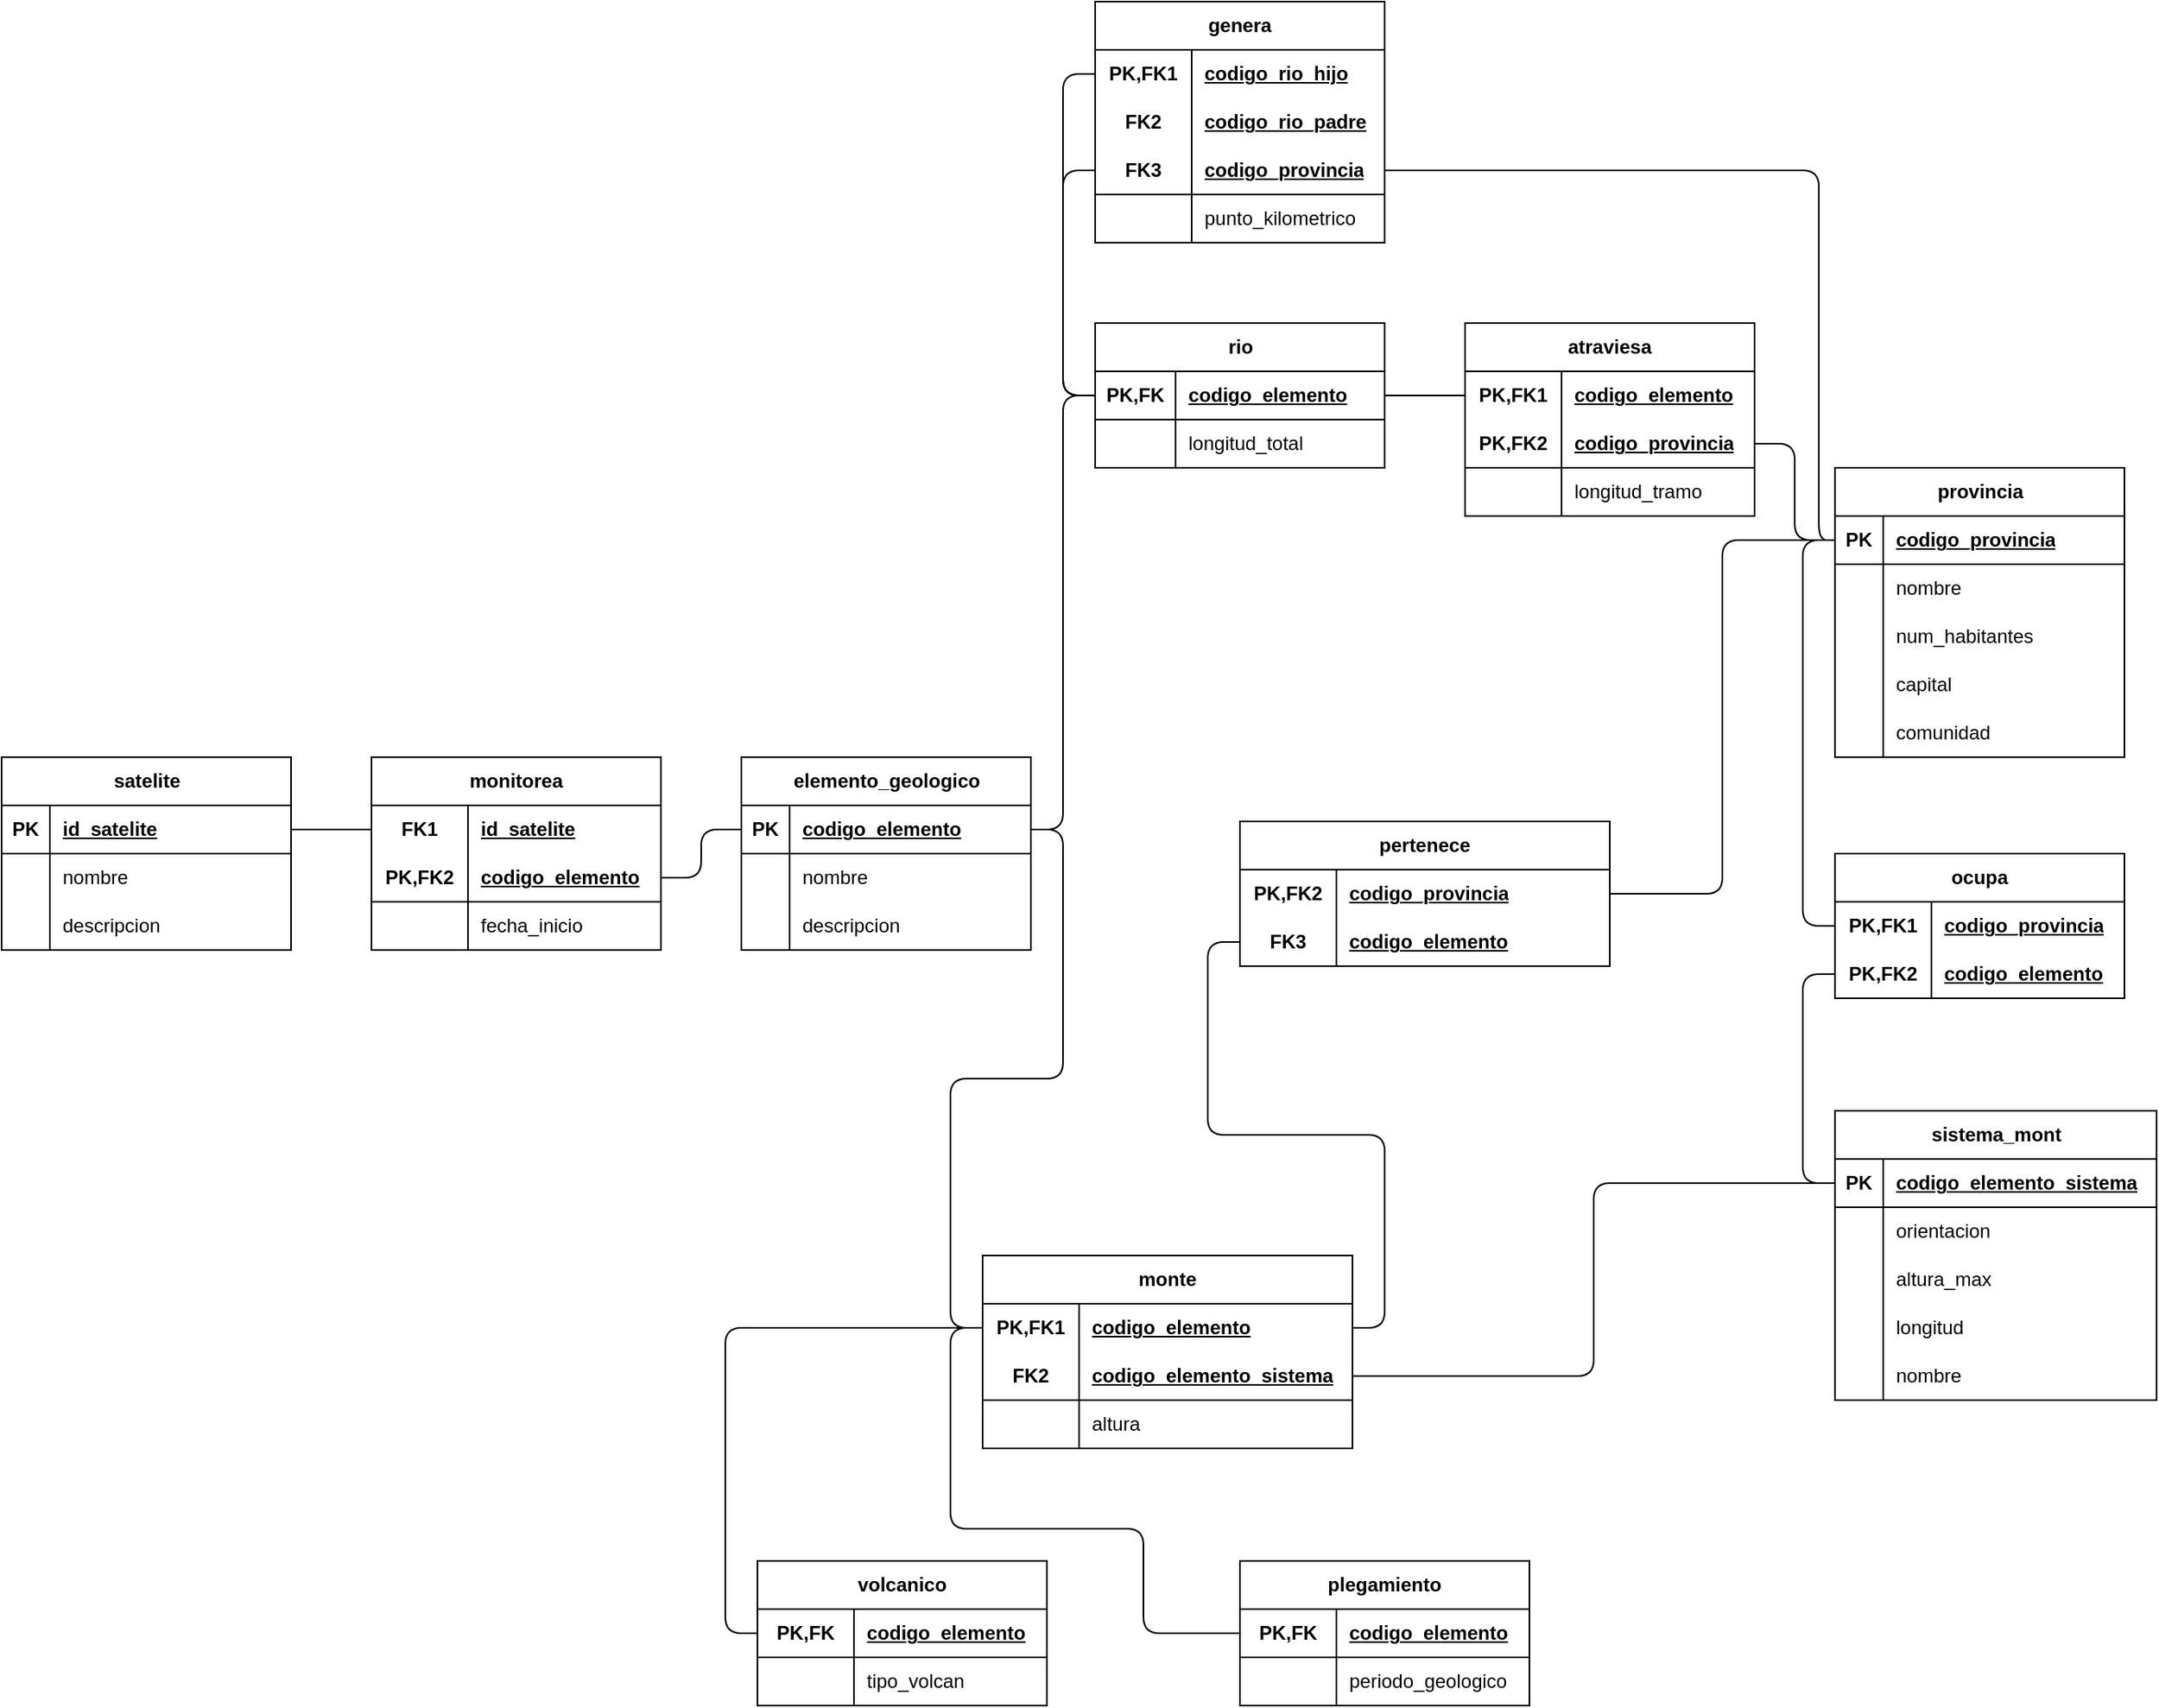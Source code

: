 <mxfile version="24.7.1" type="github">
  <diagram name="Page-1" id="MapgltvoWuLUEXg4laVI">
    <mxGraphModel dx="2899" dy="2227" grid="1" gridSize="10" guides="1" tooltips="1" connect="1" arrows="1" fold="1" page="1" pageScale="1" pageWidth="850" pageHeight="1100" math="0" shadow="0">
      <root>
        <mxCell id="0" />
        <mxCell id="1" parent="0" />
        <mxCell id="Hibqn3s17gIYtpGQtxro-1" value="provincia" style="shape=table;startSize=30;container=1;collapsible=1;childLayout=tableLayout;fixedRows=1;rowLines=0;fontStyle=1;align=center;resizeLast=1;html=1;" parent="1" vertex="1">
          <mxGeometry x="650" y="280" width="180" height="180" as="geometry" />
        </mxCell>
        <mxCell id="Hibqn3s17gIYtpGQtxro-2" value="" style="shape=tableRow;horizontal=0;startSize=0;swimlaneHead=0;swimlaneBody=0;fillColor=none;collapsible=0;dropTarget=0;points=[[0,0.5],[1,0.5]];portConstraint=eastwest;top=0;left=0;right=0;bottom=1;" parent="Hibqn3s17gIYtpGQtxro-1" vertex="1">
          <mxGeometry y="30" width="180" height="30" as="geometry" />
        </mxCell>
        <mxCell id="Hibqn3s17gIYtpGQtxro-3" value="PK" style="shape=partialRectangle;connectable=0;fillColor=none;top=0;left=0;bottom=0;right=0;fontStyle=1;overflow=hidden;whiteSpace=wrap;html=1;" parent="Hibqn3s17gIYtpGQtxro-2" vertex="1">
          <mxGeometry width="30" height="30" as="geometry">
            <mxRectangle width="30" height="30" as="alternateBounds" />
          </mxGeometry>
        </mxCell>
        <mxCell id="Hibqn3s17gIYtpGQtxro-4" value="codigo_provincia" style="shape=partialRectangle;connectable=0;fillColor=none;top=0;left=0;bottom=0;right=0;align=left;spacingLeft=6;fontStyle=5;overflow=hidden;whiteSpace=wrap;html=1;" parent="Hibqn3s17gIYtpGQtxro-2" vertex="1">
          <mxGeometry x="30" width="150" height="30" as="geometry">
            <mxRectangle width="150" height="30" as="alternateBounds" />
          </mxGeometry>
        </mxCell>
        <mxCell id="Hibqn3s17gIYtpGQtxro-5" value="" style="shape=tableRow;horizontal=0;startSize=0;swimlaneHead=0;swimlaneBody=0;fillColor=none;collapsible=0;dropTarget=0;points=[[0,0.5],[1,0.5]];portConstraint=eastwest;top=0;left=0;right=0;bottom=0;" parent="Hibqn3s17gIYtpGQtxro-1" vertex="1">
          <mxGeometry y="60" width="180" height="30" as="geometry" />
        </mxCell>
        <mxCell id="Hibqn3s17gIYtpGQtxro-6" value="" style="shape=partialRectangle;connectable=0;fillColor=none;top=0;left=0;bottom=0;right=0;editable=1;overflow=hidden;whiteSpace=wrap;html=1;" parent="Hibqn3s17gIYtpGQtxro-5" vertex="1">
          <mxGeometry width="30" height="30" as="geometry">
            <mxRectangle width="30" height="30" as="alternateBounds" />
          </mxGeometry>
        </mxCell>
        <mxCell id="Hibqn3s17gIYtpGQtxro-7" value="nombre" style="shape=partialRectangle;connectable=0;fillColor=none;top=0;left=0;bottom=0;right=0;align=left;spacingLeft=6;overflow=hidden;whiteSpace=wrap;html=1;" parent="Hibqn3s17gIYtpGQtxro-5" vertex="1">
          <mxGeometry x="30" width="150" height="30" as="geometry">
            <mxRectangle width="150" height="30" as="alternateBounds" />
          </mxGeometry>
        </mxCell>
        <mxCell id="Hibqn3s17gIYtpGQtxro-8" value="" style="shape=tableRow;horizontal=0;startSize=0;swimlaneHead=0;swimlaneBody=0;fillColor=none;collapsible=0;dropTarget=0;points=[[0,0.5],[1,0.5]];portConstraint=eastwest;top=0;left=0;right=0;bottom=0;" parent="Hibqn3s17gIYtpGQtxro-1" vertex="1">
          <mxGeometry y="90" width="180" height="30" as="geometry" />
        </mxCell>
        <mxCell id="Hibqn3s17gIYtpGQtxro-9" value="" style="shape=partialRectangle;connectable=0;fillColor=none;top=0;left=0;bottom=0;right=0;editable=1;overflow=hidden;whiteSpace=wrap;html=1;" parent="Hibqn3s17gIYtpGQtxro-8" vertex="1">
          <mxGeometry width="30" height="30" as="geometry">
            <mxRectangle width="30" height="30" as="alternateBounds" />
          </mxGeometry>
        </mxCell>
        <mxCell id="Hibqn3s17gIYtpGQtxro-10" value="num_habitantes" style="shape=partialRectangle;connectable=0;fillColor=none;top=0;left=0;bottom=0;right=0;align=left;spacingLeft=6;overflow=hidden;whiteSpace=wrap;html=1;" parent="Hibqn3s17gIYtpGQtxro-8" vertex="1">
          <mxGeometry x="30" width="150" height="30" as="geometry">
            <mxRectangle width="150" height="30" as="alternateBounds" />
          </mxGeometry>
        </mxCell>
        <mxCell id="Hibqn3s17gIYtpGQtxro-11" value="" style="shape=tableRow;horizontal=0;startSize=0;swimlaneHead=0;swimlaneBody=0;fillColor=none;collapsible=0;dropTarget=0;points=[[0,0.5],[1,0.5]];portConstraint=eastwest;top=0;left=0;right=0;bottom=0;" parent="Hibqn3s17gIYtpGQtxro-1" vertex="1">
          <mxGeometry y="120" width="180" height="30" as="geometry" />
        </mxCell>
        <mxCell id="Hibqn3s17gIYtpGQtxro-12" value="" style="shape=partialRectangle;connectable=0;fillColor=none;top=0;left=0;bottom=0;right=0;editable=1;overflow=hidden;whiteSpace=wrap;html=1;" parent="Hibqn3s17gIYtpGQtxro-11" vertex="1">
          <mxGeometry width="30" height="30" as="geometry">
            <mxRectangle width="30" height="30" as="alternateBounds" />
          </mxGeometry>
        </mxCell>
        <mxCell id="Hibqn3s17gIYtpGQtxro-13" value="capital" style="shape=partialRectangle;connectable=0;fillColor=none;top=0;left=0;bottom=0;right=0;align=left;spacingLeft=6;overflow=hidden;whiteSpace=wrap;html=1;" parent="Hibqn3s17gIYtpGQtxro-11" vertex="1">
          <mxGeometry x="30" width="150" height="30" as="geometry">
            <mxRectangle width="150" height="30" as="alternateBounds" />
          </mxGeometry>
        </mxCell>
        <mxCell id="Hibqn3s17gIYtpGQtxro-118" value="" style="shape=tableRow;horizontal=0;startSize=0;swimlaneHead=0;swimlaneBody=0;fillColor=none;collapsible=0;dropTarget=0;points=[[0,0.5],[1,0.5]];portConstraint=eastwest;top=0;left=0;right=0;bottom=0;" parent="Hibqn3s17gIYtpGQtxro-1" vertex="1">
          <mxGeometry y="150" width="180" height="30" as="geometry" />
        </mxCell>
        <mxCell id="Hibqn3s17gIYtpGQtxro-119" value="" style="shape=partialRectangle;connectable=0;fillColor=none;top=0;left=0;bottom=0;right=0;editable=1;overflow=hidden;whiteSpace=wrap;html=1;" parent="Hibqn3s17gIYtpGQtxro-118" vertex="1">
          <mxGeometry width="30" height="30" as="geometry">
            <mxRectangle width="30" height="30" as="alternateBounds" />
          </mxGeometry>
        </mxCell>
        <mxCell id="Hibqn3s17gIYtpGQtxro-120" value="comunidad" style="shape=partialRectangle;connectable=0;fillColor=none;top=0;left=0;bottom=0;right=0;align=left;spacingLeft=6;overflow=hidden;whiteSpace=wrap;html=1;" parent="Hibqn3s17gIYtpGQtxro-118" vertex="1">
          <mxGeometry x="30" width="150" height="30" as="geometry">
            <mxRectangle width="150" height="30" as="alternateBounds" />
          </mxGeometry>
        </mxCell>
        <mxCell id="Hibqn3s17gIYtpGQtxro-27" value="sistema_mont" style="shape=table;startSize=30;container=1;collapsible=1;childLayout=tableLayout;fixedRows=1;rowLines=0;fontStyle=1;align=center;resizeLast=1;html=1;" parent="1" vertex="1">
          <mxGeometry x="650" y="680" width="200" height="180" as="geometry" />
        </mxCell>
        <mxCell id="Hibqn3s17gIYtpGQtxro-28" value="" style="shape=tableRow;horizontal=0;startSize=0;swimlaneHead=0;swimlaneBody=0;fillColor=none;collapsible=0;dropTarget=0;points=[[0,0.5],[1,0.5]];portConstraint=eastwest;top=0;left=0;right=0;bottom=1;" parent="Hibqn3s17gIYtpGQtxro-27" vertex="1">
          <mxGeometry y="30" width="200" height="30" as="geometry" />
        </mxCell>
        <mxCell id="Hibqn3s17gIYtpGQtxro-29" value="PK" style="shape=partialRectangle;connectable=0;fillColor=none;top=0;left=0;bottom=0;right=0;fontStyle=1;overflow=hidden;whiteSpace=wrap;html=1;" parent="Hibqn3s17gIYtpGQtxro-28" vertex="1">
          <mxGeometry width="30" height="30" as="geometry">
            <mxRectangle width="30" height="30" as="alternateBounds" />
          </mxGeometry>
        </mxCell>
        <mxCell id="Hibqn3s17gIYtpGQtxro-30" value="codigo_elemento_sistema" style="shape=partialRectangle;connectable=0;fillColor=none;top=0;left=0;bottom=0;right=0;align=left;spacingLeft=6;fontStyle=5;overflow=hidden;whiteSpace=wrap;html=1;" parent="Hibqn3s17gIYtpGQtxro-28" vertex="1">
          <mxGeometry x="30" width="170" height="30" as="geometry">
            <mxRectangle width="170" height="30" as="alternateBounds" />
          </mxGeometry>
        </mxCell>
        <mxCell id="Hibqn3s17gIYtpGQtxro-31" value="" style="shape=tableRow;horizontal=0;startSize=0;swimlaneHead=0;swimlaneBody=0;fillColor=none;collapsible=0;dropTarget=0;points=[[0,0.5],[1,0.5]];portConstraint=eastwest;top=0;left=0;right=0;bottom=0;" parent="Hibqn3s17gIYtpGQtxro-27" vertex="1">
          <mxGeometry y="60" width="200" height="30" as="geometry" />
        </mxCell>
        <mxCell id="Hibqn3s17gIYtpGQtxro-32" value="" style="shape=partialRectangle;connectable=0;fillColor=none;top=0;left=0;bottom=0;right=0;editable=1;overflow=hidden;whiteSpace=wrap;html=1;" parent="Hibqn3s17gIYtpGQtxro-31" vertex="1">
          <mxGeometry width="30" height="30" as="geometry">
            <mxRectangle width="30" height="30" as="alternateBounds" />
          </mxGeometry>
        </mxCell>
        <mxCell id="Hibqn3s17gIYtpGQtxro-33" value="orientacion" style="shape=partialRectangle;connectable=0;fillColor=none;top=0;left=0;bottom=0;right=0;align=left;spacingLeft=6;overflow=hidden;whiteSpace=wrap;html=1;" parent="Hibqn3s17gIYtpGQtxro-31" vertex="1">
          <mxGeometry x="30" width="170" height="30" as="geometry">
            <mxRectangle width="170" height="30" as="alternateBounds" />
          </mxGeometry>
        </mxCell>
        <mxCell id="Hibqn3s17gIYtpGQtxro-34" value="" style="shape=tableRow;horizontal=0;startSize=0;swimlaneHead=0;swimlaneBody=0;fillColor=none;collapsible=0;dropTarget=0;points=[[0,0.5],[1,0.5]];portConstraint=eastwest;top=0;left=0;right=0;bottom=0;" parent="Hibqn3s17gIYtpGQtxro-27" vertex="1">
          <mxGeometry y="90" width="200" height="30" as="geometry" />
        </mxCell>
        <mxCell id="Hibqn3s17gIYtpGQtxro-35" value="" style="shape=partialRectangle;connectable=0;fillColor=none;top=0;left=0;bottom=0;right=0;editable=1;overflow=hidden;whiteSpace=wrap;html=1;" parent="Hibqn3s17gIYtpGQtxro-34" vertex="1">
          <mxGeometry width="30" height="30" as="geometry">
            <mxRectangle width="30" height="30" as="alternateBounds" />
          </mxGeometry>
        </mxCell>
        <mxCell id="Hibqn3s17gIYtpGQtxro-36" value="altura_max" style="shape=partialRectangle;connectable=0;fillColor=none;top=0;left=0;bottom=0;right=0;align=left;spacingLeft=6;overflow=hidden;whiteSpace=wrap;html=1;" parent="Hibqn3s17gIYtpGQtxro-34" vertex="1">
          <mxGeometry x="30" width="170" height="30" as="geometry">
            <mxRectangle width="170" height="30" as="alternateBounds" />
          </mxGeometry>
        </mxCell>
        <mxCell id="Hibqn3s17gIYtpGQtxro-37" value="" style="shape=tableRow;horizontal=0;startSize=0;swimlaneHead=0;swimlaneBody=0;fillColor=none;collapsible=0;dropTarget=0;points=[[0,0.5],[1,0.5]];portConstraint=eastwest;top=0;left=0;right=0;bottom=0;" parent="Hibqn3s17gIYtpGQtxro-27" vertex="1">
          <mxGeometry y="120" width="200" height="30" as="geometry" />
        </mxCell>
        <mxCell id="Hibqn3s17gIYtpGQtxro-38" value="" style="shape=partialRectangle;connectable=0;fillColor=none;top=0;left=0;bottom=0;right=0;editable=1;overflow=hidden;whiteSpace=wrap;html=1;" parent="Hibqn3s17gIYtpGQtxro-37" vertex="1">
          <mxGeometry width="30" height="30" as="geometry">
            <mxRectangle width="30" height="30" as="alternateBounds" />
          </mxGeometry>
        </mxCell>
        <mxCell id="Hibqn3s17gIYtpGQtxro-39" value="longitud" style="shape=partialRectangle;connectable=0;fillColor=none;top=0;left=0;bottom=0;right=0;align=left;spacingLeft=6;overflow=hidden;whiteSpace=wrap;html=1;" parent="Hibqn3s17gIYtpGQtxro-37" vertex="1">
          <mxGeometry x="30" width="170" height="30" as="geometry">
            <mxRectangle width="170" height="30" as="alternateBounds" />
          </mxGeometry>
        </mxCell>
        <mxCell id="s-evXxBmgPYoAFJoJlHw-159" value="" style="shape=tableRow;horizontal=0;startSize=0;swimlaneHead=0;swimlaneBody=0;fillColor=none;collapsible=0;dropTarget=0;points=[[0,0.5],[1,0.5]];portConstraint=eastwest;top=0;left=0;right=0;bottom=0;" vertex="1" parent="Hibqn3s17gIYtpGQtxro-27">
          <mxGeometry y="150" width="200" height="30" as="geometry" />
        </mxCell>
        <mxCell id="s-evXxBmgPYoAFJoJlHw-160" value="" style="shape=partialRectangle;connectable=0;fillColor=none;top=0;left=0;bottom=0;right=0;editable=1;overflow=hidden;whiteSpace=wrap;html=1;" vertex="1" parent="s-evXxBmgPYoAFJoJlHw-159">
          <mxGeometry width="30" height="30" as="geometry">
            <mxRectangle width="30" height="30" as="alternateBounds" />
          </mxGeometry>
        </mxCell>
        <mxCell id="s-evXxBmgPYoAFJoJlHw-161" value="nombre" style="shape=partialRectangle;connectable=0;fillColor=none;top=0;left=0;bottom=0;right=0;align=left;spacingLeft=6;overflow=hidden;whiteSpace=wrap;html=1;" vertex="1" parent="s-evXxBmgPYoAFJoJlHw-159">
          <mxGeometry x="30" width="170" height="30" as="geometry">
            <mxRectangle width="170" height="30" as="alternateBounds" />
          </mxGeometry>
        </mxCell>
        <mxCell id="Hibqn3s17gIYtpGQtxro-40" value="ocupa" style="shape=table;startSize=30;container=1;collapsible=1;childLayout=tableLayout;fixedRows=1;rowLines=0;fontStyle=1;align=center;resizeLast=1;html=1;whiteSpace=wrap;" parent="1" vertex="1">
          <mxGeometry x="650" y="520" width="180" height="90" as="geometry" />
        </mxCell>
        <mxCell id="Hibqn3s17gIYtpGQtxro-41" value="" style="shape=tableRow;horizontal=0;startSize=0;swimlaneHead=0;swimlaneBody=0;fillColor=none;collapsible=0;dropTarget=0;points=[[0,0.5],[1,0.5]];portConstraint=eastwest;top=0;left=0;right=0;bottom=0;html=1;" parent="Hibqn3s17gIYtpGQtxro-40" vertex="1">
          <mxGeometry y="30" width="180" height="30" as="geometry" />
        </mxCell>
        <mxCell id="Hibqn3s17gIYtpGQtxro-42" value="PK,FK1" style="shape=partialRectangle;connectable=0;fillColor=none;top=0;left=0;bottom=0;right=0;fontStyle=1;overflow=hidden;html=1;whiteSpace=wrap;" parent="Hibqn3s17gIYtpGQtxro-41" vertex="1">
          <mxGeometry width="60" height="30" as="geometry">
            <mxRectangle width="60" height="30" as="alternateBounds" />
          </mxGeometry>
        </mxCell>
        <mxCell id="Hibqn3s17gIYtpGQtxro-43" value="codigo_provincia" style="shape=partialRectangle;connectable=0;fillColor=none;top=0;left=0;bottom=0;right=0;align=left;spacingLeft=6;fontStyle=5;overflow=hidden;html=1;whiteSpace=wrap;" parent="Hibqn3s17gIYtpGQtxro-41" vertex="1">
          <mxGeometry x="60" width="120" height="30" as="geometry">
            <mxRectangle width="120" height="30" as="alternateBounds" />
          </mxGeometry>
        </mxCell>
        <mxCell id="Hibqn3s17gIYtpGQtxro-44" value="" style="shape=tableRow;horizontal=0;startSize=0;swimlaneHead=0;swimlaneBody=0;fillColor=none;collapsible=0;dropTarget=0;points=[[0,0.5],[1,0.5]];portConstraint=eastwest;top=0;left=0;right=0;bottom=1;html=1;" parent="Hibqn3s17gIYtpGQtxro-40" vertex="1">
          <mxGeometry y="60" width="180" height="30" as="geometry" />
        </mxCell>
        <mxCell id="Hibqn3s17gIYtpGQtxro-45" value="PK,FK2" style="shape=partialRectangle;connectable=0;fillColor=none;top=0;left=0;bottom=0;right=0;fontStyle=1;overflow=hidden;html=1;whiteSpace=wrap;" parent="Hibqn3s17gIYtpGQtxro-44" vertex="1">
          <mxGeometry width="60" height="30" as="geometry">
            <mxRectangle width="60" height="30" as="alternateBounds" />
          </mxGeometry>
        </mxCell>
        <mxCell id="Hibqn3s17gIYtpGQtxro-46" value="codigo_elemento" style="shape=partialRectangle;connectable=0;fillColor=none;top=0;left=0;bottom=0;right=0;align=left;spacingLeft=6;fontStyle=5;overflow=hidden;html=1;whiteSpace=wrap;" parent="Hibqn3s17gIYtpGQtxro-44" vertex="1">
          <mxGeometry x="60" width="120" height="30" as="geometry">
            <mxRectangle width="120" height="30" as="alternateBounds" />
          </mxGeometry>
        </mxCell>
        <mxCell id="Hibqn3s17gIYtpGQtxro-53" value="pertenece" style="shape=table;startSize=30;container=1;collapsible=1;childLayout=tableLayout;fixedRows=1;rowLines=0;fontStyle=1;align=center;resizeLast=1;html=1;whiteSpace=wrap;" parent="1" vertex="1">
          <mxGeometry x="280" y="500" width="230" height="90" as="geometry" />
        </mxCell>
        <mxCell id="s-evXxBmgPYoAFJoJlHw-67" value="" style="shape=tableRow;horizontal=0;startSize=0;swimlaneHead=0;swimlaneBody=0;fillColor=none;collapsible=0;dropTarget=0;points=[[0,0.5],[1,0.5]];portConstraint=eastwest;top=0;left=0;right=0;bottom=0;html=1;" vertex="1" parent="Hibqn3s17gIYtpGQtxro-53">
          <mxGeometry y="30" width="230" height="30" as="geometry" />
        </mxCell>
        <mxCell id="s-evXxBmgPYoAFJoJlHw-68" value="PK,FK2" style="shape=partialRectangle;connectable=0;fillColor=none;top=0;left=0;bottom=0;right=0;fontStyle=1;overflow=hidden;html=1;whiteSpace=wrap;" vertex="1" parent="s-evXxBmgPYoAFJoJlHw-67">
          <mxGeometry width="60" height="30" as="geometry">
            <mxRectangle width="60" height="30" as="alternateBounds" />
          </mxGeometry>
        </mxCell>
        <mxCell id="s-evXxBmgPYoAFJoJlHw-69" value="codigo_provincia" style="shape=partialRectangle;connectable=0;fillColor=none;top=0;left=0;bottom=0;right=0;align=left;spacingLeft=6;fontStyle=5;overflow=hidden;html=1;whiteSpace=wrap;" vertex="1" parent="s-evXxBmgPYoAFJoJlHw-67">
          <mxGeometry x="60" width="170" height="30" as="geometry">
            <mxRectangle width="170" height="30" as="alternateBounds" />
          </mxGeometry>
        </mxCell>
        <mxCell id="s-evXxBmgPYoAFJoJlHw-70" value="" style="shape=tableRow;horizontal=0;startSize=0;swimlaneHead=0;swimlaneBody=0;fillColor=none;collapsible=0;dropTarget=0;points=[[0,0.5],[1,0.5]];portConstraint=eastwest;top=0;left=0;right=0;bottom=0;html=1;" vertex="1" parent="Hibqn3s17gIYtpGQtxro-53">
          <mxGeometry y="60" width="230" height="30" as="geometry" />
        </mxCell>
        <mxCell id="s-evXxBmgPYoAFJoJlHw-71" value="FK3" style="shape=partialRectangle;connectable=0;fillColor=none;top=0;left=0;bottom=0;right=0;fontStyle=1;overflow=hidden;html=1;whiteSpace=wrap;" vertex="1" parent="s-evXxBmgPYoAFJoJlHw-70">
          <mxGeometry width="60" height="30" as="geometry">
            <mxRectangle width="60" height="30" as="alternateBounds" />
          </mxGeometry>
        </mxCell>
        <mxCell id="s-evXxBmgPYoAFJoJlHw-72" value="codigo_elemento" style="shape=partialRectangle;connectable=0;fillColor=none;top=0;left=0;bottom=0;right=0;align=left;spacingLeft=6;fontStyle=5;overflow=hidden;html=1;whiteSpace=wrap;" vertex="1" parent="s-evXxBmgPYoAFJoJlHw-70">
          <mxGeometry x="60" width="170" height="30" as="geometry">
            <mxRectangle width="170" height="30" as="alternateBounds" />
          </mxGeometry>
        </mxCell>
        <mxCell id="Hibqn3s17gIYtpGQtxro-66" value="atraviesa" style="shape=table;startSize=30;container=1;collapsible=1;childLayout=tableLayout;fixedRows=1;rowLines=0;fontStyle=1;align=center;resizeLast=1;html=1;whiteSpace=wrap;" parent="1" vertex="1">
          <mxGeometry x="420" y="190" width="180" height="120" as="geometry" />
        </mxCell>
        <mxCell id="Hibqn3s17gIYtpGQtxro-67" value="" style="shape=tableRow;horizontal=0;startSize=0;swimlaneHead=0;swimlaneBody=0;fillColor=none;collapsible=0;dropTarget=0;points=[[0,0.5],[1,0.5]];portConstraint=eastwest;top=0;left=0;right=0;bottom=0;html=1;" parent="Hibqn3s17gIYtpGQtxro-66" vertex="1">
          <mxGeometry y="30" width="180" height="30" as="geometry" />
        </mxCell>
        <mxCell id="Hibqn3s17gIYtpGQtxro-68" value="PK,FK1" style="shape=partialRectangle;connectable=0;fillColor=none;top=0;left=0;bottom=0;right=0;fontStyle=1;overflow=hidden;html=1;whiteSpace=wrap;" parent="Hibqn3s17gIYtpGQtxro-67" vertex="1">
          <mxGeometry width="60" height="30" as="geometry">
            <mxRectangle width="60" height="30" as="alternateBounds" />
          </mxGeometry>
        </mxCell>
        <mxCell id="Hibqn3s17gIYtpGQtxro-69" value="codigo_elemento" style="shape=partialRectangle;connectable=0;fillColor=none;top=0;left=0;bottom=0;right=0;align=left;spacingLeft=6;fontStyle=5;overflow=hidden;html=1;whiteSpace=wrap;" parent="Hibqn3s17gIYtpGQtxro-67" vertex="1">
          <mxGeometry x="60" width="120" height="30" as="geometry">
            <mxRectangle width="120" height="30" as="alternateBounds" />
          </mxGeometry>
        </mxCell>
        <mxCell id="Hibqn3s17gIYtpGQtxro-70" value="" style="shape=tableRow;horizontal=0;startSize=0;swimlaneHead=0;swimlaneBody=0;fillColor=none;collapsible=0;dropTarget=0;points=[[0,0.5],[1,0.5]];portConstraint=eastwest;top=0;left=0;right=0;bottom=1;html=1;" parent="Hibqn3s17gIYtpGQtxro-66" vertex="1">
          <mxGeometry y="60" width="180" height="30" as="geometry" />
        </mxCell>
        <mxCell id="Hibqn3s17gIYtpGQtxro-71" value="PK,FK2" style="shape=partialRectangle;connectable=0;fillColor=none;top=0;left=0;bottom=0;right=0;fontStyle=1;overflow=hidden;html=1;whiteSpace=wrap;" parent="Hibqn3s17gIYtpGQtxro-70" vertex="1">
          <mxGeometry width="60" height="30" as="geometry">
            <mxRectangle width="60" height="30" as="alternateBounds" />
          </mxGeometry>
        </mxCell>
        <mxCell id="Hibqn3s17gIYtpGQtxro-72" value="codigo_provincia" style="shape=partialRectangle;connectable=0;fillColor=none;top=0;left=0;bottom=0;right=0;align=left;spacingLeft=6;fontStyle=5;overflow=hidden;html=1;whiteSpace=wrap;" parent="Hibqn3s17gIYtpGQtxro-70" vertex="1">
          <mxGeometry x="60" width="120" height="30" as="geometry">
            <mxRectangle width="120" height="30" as="alternateBounds" />
          </mxGeometry>
        </mxCell>
        <mxCell id="Hibqn3s17gIYtpGQtxro-73" value="" style="shape=tableRow;horizontal=0;startSize=0;swimlaneHead=0;swimlaneBody=0;fillColor=none;collapsible=0;dropTarget=0;points=[[0,0.5],[1,0.5]];portConstraint=eastwest;top=0;left=0;right=0;bottom=0;html=1;" parent="Hibqn3s17gIYtpGQtxro-66" vertex="1">
          <mxGeometry y="90" width="180" height="30" as="geometry" />
        </mxCell>
        <mxCell id="Hibqn3s17gIYtpGQtxro-74" value="" style="shape=partialRectangle;connectable=0;fillColor=none;top=0;left=0;bottom=0;right=0;editable=1;overflow=hidden;html=1;whiteSpace=wrap;" parent="Hibqn3s17gIYtpGQtxro-73" vertex="1">
          <mxGeometry width="60" height="30" as="geometry">
            <mxRectangle width="60" height="30" as="alternateBounds" />
          </mxGeometry>
        </mxCell>
        <mxCell id="Hibqn3s17gIYtpGQtxro-75" value="longitud_tramo" style="shape=partialRectangle;connectable=0;fillColor=none;top=0;left=0;bottom=0;right=0;align=left;spacingLeft=6;overflow=hidden;html=1;whiteSpace=wrap;" parent="Hibqn3s17gIYtpGQtxro-73" vertex="1">
          <mxGeometry x="60" width="120" height="30" as="geometry">
            <mxRectangle width="120" height="30" as="alternateBounds" />
          </mxGeometry>
        </mxCell>
        <mxCell id="Hibqn3s17gIYtpGQtxro-79" value="rio" style="shape=table;startSize=30;container=1;collapsible=1;childLayout=tableLayout;fixedRows=1;rowLines=0;fontStyle=1;align=center;resizeLast=1;html=1;" parent="1" vertex="1">
          <mxGeometry x="190" y="190" width="180" height="90" as="geometry" />
        </mxCell>
        <mxCell id="Hibqn3s17gIYtpGQtxro-80" value="" style="shape=tableRow;horizontal=0;startSize=0;swimlaneHead=0;swimlaneBody=0;fillColor=none;collapsible=0;dropTarget=0;points=[[0,0.5],[1,0.5]];portConstraint=eastwest;top=0;left=0;right=0;bottom=1;" parent="Hibqn3s17gIYtpGQtxro-79" vertex="1">
          <mxGeometry y="30" width="180" height="30" as="geometry" />
        </mxCell>
        <mxCell id="Hibqn3s17gIYtpGQtxro-81" value="PK,FK" style="shape=partialRectangle;connectable=0;fillColor=none;top=0;left=0;bottom=0;right=0;fontStyle=1;overflow=hidden;whiteSpace=wrap;html=1;" parent="Hibqn3s17gIYtpGQtxro-80" vertex="1">
          <mxGeometry width="50" height="30" as="geometry">
            <mxRectangle width="50" height="30" as="alternateBounds" />
          </mxGeometry>
        </mxCell>
        <mxCell id="Hibqn3s17gIYtpGQtxro-82" value="codigo_elemento" style="shape=partialRectangle;connectable=0;fillColor=none;top=0;left=0;bottom=0;right=0;align=left;spacingLeft=6;fontStyle=5;overflow=hidden;whiteSpace=wrap;html=1;" parent="Hibqn3s17gIYtpGQtxro-80" vertex="1">
          <mxGeometry x="50" width="130" height="30" as="geometry">
            <mxRectangle width="130" height="30" as="alternateBounds" />
          </mxGeometry>
        </mxCell>
        <mxCell id="Hibqn3s17gIYtpGQtxro-83" value="" style="shape=tableRow;horizontal=0;startSize=0;swimlaneHead=0;swimlaneBody=0;fillColor=none;collapsible=0;dropTarget=0;points=[[0,0.5],[1,0.5]];portConstraint=eastwest;top=0;left=0;right=0;bottom=0;" parent="Hibqn3s17gIYtpGQtxro-79" vertex="1">
          <mxGeometry y="60" width="180" height="30" as="geometry" />
        </mxCell>
        <mxCell id="Hibqn3s17gIYtpGQtxro-84" value="" style="shape=partialRectangle;connectable=0;fillColor=none;top=0;left=0;bottom=0;right=0;editable=1;overflow=hidden;whiteSpace=wrap;html=1;" parent="Hibqn3s17gIYtpGQtxro-83" vertex="1">
          <mxGeometry width="50" height="30" as="geometry">
            <mxRectangle width="50" height="30" as="alternateBounds" />
          </mxGeometry>
        </mxCell>
        <mxCell id="Hibqn3s17gIYtpGQtxro-85" value="longitud_total" style="shape=partialRectangle;connectable=0;fillColor=none;top=0;left=0;bottom=0;right=0;align=left;spacingLeft=6;overflow=hidden;whiteSpace=wrap;html=1;" parent="Hibqn3s17gIYtpGQtxro-83" vertex="1">
          <mxGeometry x="50" width="130" height="30" as="geometry">
            <mxRectangle width="130" height="30" as="alternateBounds" />
          </mxGeometry>
        </mxCell>
        <mxCell id="Hibqn3s17gIYtpGQtxro-105" value="genera" style="shape=table;startSize=30;container=1;collapsible=1;childLayout=tableLayout;fixedRows=1;rowLines=0;fontStyle=1;align=center;resizeLast=1;html=1;whiteSpace=wrap;" parent="1" vertex="1">
          <mxGeometry x="190" y="-10" width="180" height="150" as="geometry" />
        </mxCell>
        <mxCell id="Hibqn3s17gIYtpGQtxro-106" value="" style="shape=tableRow;horizontal=0;startSize=0;swimlaneHead=0;swimlaneBody=0;fillColor=none;collapsible=0;dropTarget=0;points=[[0,0.5],[1,0.5]];portConstraint=eastwest;top=0;left=0;right=0;bottom=0;html=1;" parent="Hibqn3s17gIYtpGQtxro-105" vertex="1">
          <mxGeometry y="30" width="180" height="30" as="geometry" />
        </mxCell>
        <mxCell id="Hibqn3s17gIYtpGQtxro-107" value="PK,FK1" style="shape=partialRectangle;connectable=0;fillColor=none;top=0;left=0;bottom=0;right=0;fontStyle=1;overflow=hidden;html=1;whiteSpace=wrap;" parent="Hibqn3s17gIYtpGQtxro-106" vertex="1">
          <mxGeometry width="60" height="30" as="geometry">
            <mxRectangle width="60" height="30" as="alternateBounds" />
          </mxGeometry>
        </mxCell>
        <mxCell id="Hibqn3s17gIYtpGQtxro-108" value="codigo_rio_hijo" style="shape=partialRectangle;connectable=0;fillColor=none;top=0;left=0;bottom=0;right=0;align=left;spacingLeft=6;fontStyle=5;overflow=hidden;html=1;whiteSpace=wrap;" parent="Hibqn3s17gIYtpGQtxro-106" vertex="1">
          <mxGeometry x="60" width="120" height="30" as="geometry">
            <mxRectangle width="120" height="30" as="alternateBounds" />
          </mxGeometry>
        </mxCell>
        <mxCell id="s-evXxBmgPYoAFJoJlHw-140" value="" style="shape=tableRow;horizontal=0;startSize=0;swimlaneHead=0;swimlaneBody=0;fillColor=none;collapsible=0;dropTarget=0;points=[[0,0.5],[1,0.5]];portConstraint=eastwest;top=0;left=0;right=0;bottom=0;html=1;" vertex="1" parent="Hibqn3s17gIYtpGQtxro-105">
          <mxGeometry y="60" width="180" height="30" as="geometry" />
        </mxCell>
        <mxCell id="s-evXxBmgPYoAFJoJlHw-141" value="FK2" style="shape=partialRectangle;connectable=0;fillColor=none;top=0;left=0;bottom=0;right=0;fontStyle=1;overflow=hidden;html=1;whiteSpace=wrap;" vertex="1" parent="s-evXxBmgPYoAFJoJlHw-140">
          <mxGeometry width="60" height="30" as="geometry">
            <mxRectangle width="60" height="30" as="alternateBounds" />
          </mxGeometry>
        </mxCell>
        <mxCell id="s-evXxBmgPYoAFJoJlHw-142" value="codigo_rio_padre" style="shape=partialRectangle;connectable=0;fillColor=none;top=0;left=0;bottom=0;right=0;align=left;spacingLeft=6;fontStyle=5;overflow=hidden;html=1;whiteSpace=wrap;" vertex="1" parent="s-evXxBmgPYoAFJoJlHw-140">
          <mxGeometry x="60" width="120" height="30" as="geometry">
            <mxRectangle width="120" height="30" as="alternateBounds" />
          </mxGeometry>
        </mxCell>
        <mxCell id="Hibqn3s17gIYtpGQtxro-109" value="" style="shape=tableRow;horizontal=0;startSize=0;swimlaneHead=0;swimlaneBody=0;fillColor=none;collapsible=0;dropTarget=0;points=[[0,0.5],[1,0.5]];portConstraint=eastwest;top=0;left=0;right=0;bottom=1;html=1;" parent="Hibqn3s17gIYtpGQtxro-105" vertex="1">
          <mxGeometry y="90" width="180" height="30" as="geometry" />
        </mxCell>
        <mxCell id="Hibqn3s17gIYtpGQtxro-110" value="FK3" style="shape=partialRectangle;connectable=0;fillColor=none;top=0;left=0;bottom=0;right=0;fontStyle=1;overflow=hidden;html=1;whiteSpace=wrap;" parent="Hibqn3s17gIYtpGQtxro-109" vertex="1">
          <mxGeometry width="60" height="30" as="geometry">
            <mxRectangle width="60" height="30" as="alternateBounds" />
          </mxGeometry>
        </mxCell>
        <mxCell id="Hibqn3s17gIYtpGQtxro-111" value="codigo_provincia" style="shape=partialRectangle;connectable=0;fillColor=none;top=0;left=0;bottom=0;right=0;align=left;spacingLeft=6;fontStyle=5;overflow=hidden;html=1;whiteSpace=wrap;" parent="Hibqn3s17gIYtpGQtxro-109" vertex="1">
          <mxGeometry x="60" width="120" height="30" as="geometry">
            <mxRectangle width="120" height="30" as="alternateBounds" />
          </mxGeometry>
        </mxCell>
        <mxCell id="Hibqn3s17gIYtpGQtxro-112" value="" style="shape=tableRow;horizontal=0;startSize=0;swimlaneHead=0;swimlaneBody=0;fillColor=none;collapsible=0;dropTarget=0;points=[[0,0.5],[1,0.5]];portConstraint=eastwest;top=0;left=0;right=0;bottom=0;html=1;" parent="Hibqn3s17gIYtpGQtxro-105" vertex="1">
          <mxGeometry y="120" width="180" height="30" as="geometry" />
        </mxCell>
        <mxCell id="Hibqn3s17gIYtpGQtxro-113" value="" style="shape=partialRectangle;connectable=0;fillColor=none;top=0;left=0;bottom=0;right=0;editable=1;overflow=hidden;html=1;whiteSpace=wrap;" parent="Hibqn3s17gIYtpGQtxro-112" vertex="1">
          <mxGeometry width="60" height="30" as="geometry">
            <mxRectangle width="60" height="30" as="alternateBounds" />
          </mxGeometry>
        </mxCell>
        <mxCell id="Hibqn3s17gIYtpGQtxro-114" value="punto_kilometrico" style="shape=partialRectangle;connectable=0;fillColor=none;top=0;left=0;bottom=0;right=0;align=left;spacingLeft=6;overflow=hidden;html=1;whiteSpace=wrap;" parent="Hibqn3s17gIYtpGQtxro-112" vertex="1">
          <mxGeometry x="60" width="120" height="30" as="geometry">
            <mxRectangle width="120" height="30" as="alternateBounds" />
          </mxGeometry>
        </mxCell>
        <mxCell id="Hibqn3s17gIYtpGQtxro-121" value="elemento_geologico" style="shape=table;startSize=30;container=1;collapsible=1;childLayout=tableLayout;fixedRows=1;rowLines=0;fontStyle=1;align=center;resizeLast=1;html=1;" parent="1" vertex="1">
          <mxGeometry x="-30" y="460" width="180" height="120" as="geometry" />
        </mxCell>
        <mxCell id="Hibqn3s17gIYtpGQtxro-122" value="" style="shape=tableRow;horizontal=0;startSize=0;swimlaneHead=0;swimlaneBody=0;fillColor=none;collapsible=0;dropTarget=0;points=[[0,0.5],[1,0.5]];portConstraint=eastwest;top=0;left=0;right=0;bottom=1;" parent="Hibqn3s17gIYtpGQtxro-121" vertex="1">
          <mxGeometry y="30" width="180" height="30" as="geometry" />
        </mxCell>
        <mxCell id="Hibqn3s17gIYtpGQtxro-123" value="PK" style="shape=partialRectangle;connectable=0;fillColor=none;top=0;left=0;bottom=0;right=0;fontStyle=1;overflow=hidden;whiteSpace=wrap;html=1;" parent="Hibqn3s17gIYtpGQtxro-122" vertex="1">
          <mxGeometry width="30" height="30" as="geometry">
            <mxRectangle width="30" height="30" as="alternateBounds" />
          </mxGeometry>
        </mxCell>
        <mxCell id="Hibqn3s17gIYtpGQtxro-124" value="codigo_elemento" style="shape=partialRectangle;connectable=0;fillColor=none;top=0;left=0;bottom=0;right=0;align=left;spacingLeft=6;fontStyle=5;overflow=hidden;whiteSpace=wrap;html=1;" parent="Hibqn3s17gIYtpGQtxro-122" vertex="1">
          <mxGeometry x="30" width="150" height="30" as="geometry">
            <mxRectangle width="150" height="30" as="alternateBounds" />
          </mxGeometry>
        </mxCell>
        <mxCell id="Hibqn3s17gIYtpGQtxro-125" value="" style="shape=tableRow;horizontal=0;startSize=0;swimlaneHead=0;swimlaneBody=0;fillColor=none;collapsible=0;dropTarget=0;points=[[0,0.5],[1,0.5]];portConstraint=eastwest;top=0;left=0;right=0;bottom=0;" parent="Hibqn3s17gIYtpGQtxro-121" vertex="1">
          <mxGeometry y="60" width="180" height="30" as="geometry" />
        </mxCell>
        <mxCell id="Hibqn3s17gIYtpGQtxro-126" value="" style="shape=partialRectangle;connectable=0;fillColor=none;top=0;left=0;bottom=0;right=0;editable=1;overflow=hidden;whiteSpace=wrap;html=1;" parent="Hibqn3s17gIYtpGQtxro-125" vertex="1">
          <mxGeometry width="30" height="30" as="geometry">
            <mxRectangle width="30" height="30" as="alternateBounds" />
          </mxGeometry>
        </mxCell>
        <mxCell id="Hibqn3s17gIYtpGQtxro-127" value="nombre" style="shape=partialRectangle;connectable=0;fillColor=none;top=0;left=0;bottom=0;right=0;align=left;spacingLeft=6;overflow=hidden;whiteSpace=wrap;html=1;" parent="Hibqn3s17gIYtpGQtxro-125" vertex="1">
          <mxGeometry x="30" width="150" height="30" as="geometry">
            <mxRectangle width="150" height="30" as="alternateBounds" />
          </mxGeometry>
        </mxCell>
        <mxCell id="Hibqn3s17gIYtpGQtxro-128" value="" style="shape=tableRow;horizontal=0;startSize=0;swimlaneHead=0;swimlaneBody=0;fillColor=none;collapsible=0;dropTarget=0;points=[[0,0.5],[1,0.5]];portConstraint=eastwest;top=0;left=0;right=0;bottom=0;" parent="Hibqn3s17gIYtpGQtxro-121" vertex="1">
          <mxGeometry y="90" width="180" height="30" as="geometry" />
        </mxCell>
        <mxCell id="Hibqn3s17gIYtpGQtxro-129" value="" style="shape=partialRectangle;connectable=0;fillColor=none;top=0;left=0;bottom=0;right=0;editable=1;overflow=hidden;whiteSpace=wrap;html=1;" parent="Hibqn3s17gIYtpGQtxro-128" vertex="1">
          <mxGeometry width="30" height="30" as="geometry">
            <mxRectangle width="30" height="30" as="alternateBounds" />
          </mxGeometry>
        </mxCell>
        <mxCell id="Hibqn3s17gIYtpGQtxro-130" value="descripcion" style="shape=partialRectangle;connectable=0;fillColor=none;top=0;left=0;bottom=0;right=0;align=left;spacingLeft=6;overflow=hidden;whiteSpace=wrap;html=1;" parent="Hibqn3s17gIYtpGQtxro-128" vertex="1">
          <mxGeometry x="30" width="150" height="30" as="geometry">
            <mxRectangle width="150" height="30" as="alternateBounds" />
          </mxGeometry>
        </mxCell>
        <mxCell id="Hibqn3s17gIYtpGQtxro-134" value="monitorea" style="shape=table;startSize=30;container=1;collapsible=1;childLayout=tableLayout;fixedRows=1;rowLines=0;fontStyle=1;align=center;resizeLast=1;html=1;whiteSpace=wrap;" parent="1" vertex="1">
          <mxGeometry x="-260" y="460" width="180" height="120" as="geometry" />
        </mxCell>
        <mxCell id="Hibqn3s17gIYtpGQtxro-135" value="" style="shape=tableRow;horizontal=0;startSize=0;swimlaneHead=0;swimlaneBody=0;fillColor=none;collapsible=0;dropTarget=0;points=[[0,0.5],[1,0.5]];portConstraint=eastwest;top=0;left=0;right=0;bottom=0;html=1;" parent="Hibqn3s17gIYtpGQtxro-134" vertex="1">
          <mxGeometry y="30" width="180" height="30" as="geometry" />
        </mxCell>
        <mxCell id="Hibqn3s17gIYtpGQtxro-136" value="FK1" style="shape=partialRectangle;connectable=0;fillColor=none;top=0;left=0;bottom=0;right=0;fontStyle=1;overflow=hidden;html=1;whiteSpace=wrap;" parent="Hibqn3s17gIYtpGQtxro-135" vertex="1">
          <mxGeometry width="60" height="30" as="geometry">
            <mxRectangle width="60" height="30" as="alternateBounds" />
          </mxGeometry>
        </mxCell>
        <mxCell id="Hibqn3s17gIYtpGQtxro-137" value="id_satelite" style="shape=partialRectangle;connectable=0;fillColor=none;top=0;left=0;bottom=0;right=0;align=left;spacingLeft=6;fontStyle=5;overflow=hidden;html=1;whiteSpace=wrap;" parent="Hibqn3s17gIYtpGQtxro-135" vertex="1">
          <mxGeometry x="60" width="120" height="30" as="geometry">
            <mxRectangle width="120" height="30" as="alternateBounds" />
          </mxGeometry>
        </mxCell>
        <mxCell id="Hibqn3s17gIYtpGQtxro-138" value="" style="shape=tableRow;horizontal=0;startSize=0;swimlaneHead=0;swimlaneBody=0;fillColor=none;collapsible=0;dropTarget=0;points=[[0,0.5],[1,0.5]];portConstraint=eastwest;top=0;left=0;right=0;bottom=1;html=1;" parent="Hibqn3s17gIYtpGQtxro-134" vertex="1">
          <mxGeometry y="60" width="180" height="30" as="geometry" />
        </mxCell>
        <mxCell id="Hibqn3s17gIYtpGQtxro-139" value="PK,FK2" style="shape=partialRectangle;connectable=0;fillColor=none;top=0;left=0;bottom=0;right=0;fontStyle=1;overflow=hidden;html=1;whiteSpace=wrap;" parent="Hibqn3s17gIYtpGQtxro-138" vertex="1">
          <mxGeometry width="60" height="30" as="geometry">
            <mxRectangle width="60" height="30" as="alternateBounds" />
          </mxGeometry>
        </mxCell>
        <mxCell id="Hibqn3s17gIYtpGQtxro-140" value="codigo_elemento" style="shape=partialRectangle;connectable=0;fillColor=none;top=0;left=0;bottom=0;right=0;align=left;spacingLeft=6;fontStyle=5;overflow=hidden;html=1;whiteSpace=wrap;" parent="Hibqn3s17gIYtpGQtxro-138" vertex="1">
          <mxGeometry x="60" width="120" height="30" as="geometry">
            <mxRectangle width="120" height="30" as="alternateBounds" />
          </mxGeometry>
        </mxCell>
        <mxCell id="Hibqn3s17gIYtpGQtxro-141" value="" style="shape=tableRow;horizontal=0;startSize=0;swimlaneHead=0;swimlaneBody=0;fillColor=none;collapsible=0;dropTarget=0;points=[[0,0.5],[1,0.5]];portConstraint=eastwest;top=0;left=0;right=0;bottom=0;html=1;" parent="Hibqn3s17gIYtpGQtxro-134" vertex="1">
          <mxGeometry y="90" width="180" height="30" as="geometry" />
        </mxCell>
        <mxCell id="Hibqn3s17gIYtpGQtxro-142" value="" style="shape=partialRectangle;connectable=0;fillColor=none;top=0;left=0;bottom=0;right=0;editable=1;overflow=hidden;html=1;whiteSpace=wrap;" parent="Hibqn3s17gIYtpGQtxro-141" vertex="1">
          <mxGeometry width="60" height="30" as="geometry">
            <mxRectangle width="60" height="30" as="alternateBounds" />
          </mxGeometry>
        </mxCell>
        <mxCell id="Hibqn3s17gIYtpGQtxro-143" value="fecha_inicio" style="shape=partialRectangle;connectable=0;fillColor=none;top=0;left=0;bottom=0;right=0;align=left;spacingLeft=6;overflow=hidden;html=1;whiteSpace=wrap;" parent="Hibqn3s17gIYtpGQtxro-141" vertex="1">
          <mxGeometry x="60" width="120" height="30" as="geometry">
            <mxRectangle width="120" height="30" as="alternateBounds" />
          </mxGeometry>
        </mxCell>
        <mxCell id="Hibqn3s17gIYtpGQtxro-147" value="satelite" style="shape=table;startSize=30;container=1;collapsible=1;childLayout=tableLayout;fixedRows=1;rowLines=0;fontStyle=1;align=center;resizeLast=1;html=1;" parent="1" vertex="1">
          <mxGeometry x="-490" y="460" width="180" height="120" as="geometry" />
        </mxCell>
        <mxCell id="Hibqn3s17gIYtpGQtxro-148" value="" style="shape=tableRow;horizontal=0;startSize=0;swimlaneHead=0;swimlaneBody=0;fillColor=none;collapsible=0;dropTarget=0;points=[[0,0.5],[1,0.5]];portConstraint=eastwest;top=0;left=0;right=0;bottom=1;" parent="Hibqn3s17gIYtpGQtxro-147" vertex="1">
          <mxGeometry y="30" width="180" height="30" as="geometry" />
        </mxCell>
        <mxCell id="Hibqn3s17gIYtpGQtxro-149" value="PK" style="shape=partialRectangle;connectable=0;fillColor=none;top=0;left=0;bottom=0;right=0;fontStyle=1;overflow=hidden;whiteSpace=wrap;html=1;" parent="Hibqn3s17gIYtpGQtxro-148" vertex="1">
          <mxGeometry width="30" height="30" as="geometry">
            <mxRectangle width="30" height="30" as="alternateBounds" />
          </mxGeometry>
        </mxCell>
        <mxCell id="Hibqn3s17gIYtpGQtxro-150" value="id_satelite" style="shape=partialRectangle;connectable=0;fillColor=none;top=0;left=0;bottom=0;right=0;align=left;spacingLeft=6;fontStyle=5;overflow=hidden;whiteSpace=wrap;html=1;" parent="Hibqn3s17gIYtpGQtxro-148" vertex="1">
          <mxGeometry x="30" width="150" height="30" as="geometry">
            <mxRectangle width="150" height="30" as="alternateBounds" />
          </mxGeometry>
        </mxCell>
        <mxCell id="Hibqn3s17gIYtpGQtxro-151" value="" style="shape=tableRow;horizontal=0;startSize=0;swimlaneHead=0;swimlaneBody=0;fillColor=none;collapsible=0;dropTarget=0;points=[[0,0.5],[1,0.5]];portConstraint=eastwest;top=0;left=0;right=0;bottom=0;" parent="Hibqn3s17gIYtpGQtxro-147" vertex="1">
          <mxGeometry y="60" width="180" height="30" as="geometry" />
        </mxCell>
        <mxCell id="Hibqn3s17gIYtpGQtxro-152" value="" style="shape=partialRectangle;connectable=0;fillColor=none;top=0;left=0;bottom=0;right=0;editable=1;overflow=hidden;whiteSpace=wrap;html=1;" parent="Hibqn3s17gIYtpGQtxro-151" vertex="1">
          <mxGeometry width="30" height="30" as="geometry">
            <mxRectangle width="30" height="30" as="alternateBounds" />
          </mxGeometry>
        </mxCell>
        <mxCell id="Hibqn3s17gIYtpGQtxro-153" value="nombre" style="shape=partialRectangle;connectable=0;fillColor=none;top=0;left=0;bottom=0;right=0;align=left;spacingLeft=6;overflow=hidden;whiteSpace=wrap;html=1;" parent="Hibqn3s17gIYtpGQtxro-151" vertex="1">
          <mxGeometry x="30" width="150" height="30" as="geometry">
            <mxRectangle width="150" height="30" as="alternateBounds" />
          </mxGeometry>
        </mxCell>
        <mxCell id="Hibqn3s17gIYtpGQtxro-154" value="" style="shape=tableRow;horizontal=0;startSize=0;swimlaneHead=0;swimlaneBody=0;fillColor=none;collapsible=0;dropTarget=0;points=[[0,0.5],[1,0.5]];portConstraint=eastwest;top=0;left=0;right=0;bottom=0;" parent="Hibqn3s17gIYtpGQtxro-147" vertex="1">
          <mxGeometry y="90" width="180" height="30" as="geometry" />
        </mxCell>
        <mxCell id="Hibqn3s17gIYtpGQtxro-155" value="" style="shape=partialRectangle;connectable=0;fillColor=none;top=0;left=0;bottom=0;right=0;editable=1;overflow=hidden;whiteSpace=wrap;html=1;" parent="Hibqn3s17gIYtpGQtxro-154" vertex="1">
          <mxGeometry width="30" height="30" as="geometry">
            <mxRectangle width="30" height="30" as="alternateBounds" />
          </mxGeometry>
        </mxCell>
        <mxCell id="Hibqn3s17gIYtpGQtxro-156" value="descripcion" style="shape=partialRectangle;connectable=0;fillColor=none;top=0;left=0;bottom=0;right=0;align=left;spacingLeft=6;overflow=hidden;whiteSpace=wrap;html=1;" parent="Hibqn3s17gIYtpGQtxro-154" vertex="1">
          <mxGeometry x="30" width="150" height="30" as="geometry">
            <mxRectangle width="150" height="30" as="alternateBounds" />
          </mxGeometry>
        </mxCell>
        <mxCell id="Hibqn3s17gIYtpGQtxro-160" style="edgeStyle=orthogonalEdgeStyle;rounded=1;orthogonalLoop=1;jettySize=auto;html=1;exitX=0;exitY=0.5;exitDx=0;exitDy=0;entryX=0;entryY=0.5;entryDx=0;entryDy=0;curved=0;endArrow=none;endFill=0;" parent="1" source="Hibqn3s17gIYtpGQtxro-80" target="Hibqn3s17gIYtpGQtxro-106" edge="1">
          <mxGeometry relative="1" as="geometry" />
        </mxCell>
        <mxCell id="Hibqn3s17gIYtpGQtxro-161" style="edgeStyle=orthogonalEdgeStyle;rounded=1;orthogonalLoop=1;jettySize=auto;html=1;exitX=0;exitY=0.5;exitDx=0;exitDy=0;entryX=0;entryY=0.5;entryDx=0;entryDy=0;curved=0;endArrow=none;endFill=0;" parent="1" source="Hibqn3s17gIYtpGQtxro-80" target="Hibqn3s17gIYtpGQtxro-109" edge="1">
          <mxGeometry relative="1" as="geometry" />
        </mxCell>
        <mxCell id="Hibqn3s17gIYtpGQtxro-162" style="edgeStyle=orthogonalEdgeStyle;rounded=1;orthogonalLoop=1;jettySize=auto;html=1;exitX=0;exitY=0.5;exitDx=0;exitDy=0;entryX=1;entryY=0.5;entryDx=0;entryDy=0;curved=0;endArrow=none;endFill=0;" parent="1" source="Hibqn3s17gIYtpGQtxro-80" target="Hibqn3s17gIYtpGQtxro-122" edge="1">
          <mxGeometry relative="1" as="geometry" />
        </mxCell>
        <mxCell id="Hibqn3s17gIYtpGQtxro-163" style="edgeStyle=orthogonalEdgeStyle;rounded=1;orthogonalLoop=1;jettySize=auto;html=1;exitX=1;exitY=0.5;exitDx=0;exitDy=0;entryX=0;entryY=0.5;entryDx=0;entryDy=0;curved=0;endArrow=none;endFill=0;" parent="1" source="Hibqn3s17gIYtpGQtxro-138" target="Hibqn3s17gIYtpGQtxro-122" edge="1">
          <mxGeometry relative="1" as="geometry" />
        </mxCell>
        <mxCell id="Hibqn3s17gIYtpGQtxro-164" style="edgeStyle=orthogonalEdgeStyle;rounded=1;orthogonalLoop=1;jettySize=auto;html=1;exitX=1;exitY=0.5;exitDx=0;exitDy=0;entryX=0;entryY=0.5;entryDx=0;entryDy=0;curved=0;endArrow=none;endFill=0;" parent="1" source="Hibqn3s17gIYtpGQtxro-148" target="Hibqn3s17gIYtpGQtxro-135" edge="1">
          <mxGeometry relative="1" as="geometry" />
        </mxCell>
        <mxCell id="Hibqn3s17gIYtpGQtxro-167" style="edgeStyle=orthogonalEdgeStyle;rounded=1;orthogonalLoop=1;jettySize=auto;html=1;exitX=1;exitY=0.5;exitDx=0;exitDy=0;entryX=0;entryY=0.5;entryDx=0;entryDy=0;curved=0;endArrow=none;endFill=0;" parent="1" source="Hibqn3s17gIYtpGQtxro-70" target="Hibqn3s17gIYtpGQtxro-2" edge="1">
          <mxGeometry relative="1" as="geometry" />
        </mxCell>
        <mxCell id="Hibqn3s17gIYtpGQtxro-168" value="volcanico" style="shape=table;startSize=30;container=1;collapsible=1;childLayout=tableLayout;fixedRows=1;rowLines=0;fontStyle=1;align=center;resizeLast=1;html=1;whiteSpace=wrap;" parent="1" vertex="1">
          <mxGeometry x="-20" y="960" width="180" height="90" as="geometry" />
        </mxCell>
        <mxCell id="Hibqn3s17gIYtpGQtxro-172" value="" style="shape=tableRow;horizontal=0;startSize=0;swimlaneHead=0;swimlaneBody=0;fillColor=none;collapsible=0;dropTarget=0;points=[[0,0.5],[1,0.5]];portConstraint=eastwest;top=0;left=0;right=0;bottom=1;html=1;" parent="Hibqn3s17gIYtpGQtxro-168" vertex="1">
          <mxGeometry y="30" width="180" height="30" as="geometry" />
        </mxCell>
        <mxCell id="Hibqn3s17gIYtpGQtxro-173" value="PK,FK" style="shape=partialRectangle;connectable=0;fillColor=none;top=0;left=0;bottom=0;right=0;fontStyle=1;overflow=hidden;html=1;whiteSpace=wrap;" parent="Hibqn3s17gIYtpGQtxro-172" vertex="1">
          <mxGeometry width="60" height="30" as="geometry">
            <mxRectangle width="60" height="30" as="alternateBounds" />
          </mxGeometry>
        </mxCell>
        <mxCell id="Hibqn3s17gIYtpGQtxro-174" value="codigo_elemento" style="shape=partialRectangle;connectable=0;fillColor=none;top=0;left=0;bottom=0;right=0;align=left;spacingLeft=6;fontStyle=5;overflow=hidden;html=1;whiteSpace=wrap;" parent="Hibqn3s17gIYtpGQtxro-172" vertex="1">
          <mxGeometry x="60" width="120" height="30" as="geometry">
            <mxRectangle width="120" height="30" as="alternateBounds" />
          </mxGeometry>
        </mxCell>
        <mxCell id="Hibqn3s17gIYtpGQtxro-175" value="" style="shape=tableRow;horizontal=0;startSize=0;swimlaneHead=0;swimlaneBody=0;fillColor=none;collapsible=0;dropTarget=0;points=[[0,0.5],[1,0.5]];portConstraint=eastwest;top=0;left=0;right=0;bottom=0;html=1;" parent="Hibqn3s17gIYtpGQtxro-168" vertex="1">
          <mxGeometry y="60" width="180" height="30" as="geometry" />
        </mxCell>
        <mxCell id="Hibqn3s17gIYtpGQtxro-176" value="" style="shape=partialRectangle;connectable=0;fillColor=none;top=0;left=0;bottom=0;right=0;editable=1;overflow=hidden;html=1;whiteSpace=wrap;" parent="Hibqn3s17gIYtpGQtxro-175" vertex="1">
          <mxGeometry width="60" height="30" as="geometry">
            <mxRectangle width="60" height="30" as="alternateBounds" />
          </mxGeometry>
        </mxCell>
        <mxCell id="Hibqn3s17gIYtpGQtxro-177" value="tipo_volcan" style="shape=partialRectangle;connectable=0;fillColor=none;top=0;left=0;bottom=0;right=0;align=left;spacingLeft=6;overflow=hidden;html=1;whiteSpace=wrap;" parent="Hibqn3s17gIYtpGQtxro-175" vertex="1">
          <mxGeometry x="60" width="120" height="30" as="geometry">
            <mxRectangle width="120" height="30" as="alternateBounds" />
          </mxGeometry>
        </mxCell>
        <mxCell id="Hibqn3s17gIYtpGQtxro-181" value="plegamiento" style="shape=table;startSize=30;container=1;collapsible=1;childLayout=tableLayout;fixedRows=1;rowLines=0;fontStyle=1;align=center;resizeLast=1;html=1;whiteSpace=wrap;" parent="1" vertex="1">
          <mxGeometry x="280" y="960" width="180" height="90" as="geometry" />
        </mxCell>
        <mxCell id="Hibqn3s17gIYtpGQtxro-185" value="" style="shape=tableRow;horizontal=0;startSize=0;swimlaneHead=0;swimlaneBody=0;fillColor=none;collapsible=0;dropTarget=0;points=[[0,0.5],[1,0.5]];portConstraint=eastwest;top=0;left=0;right=0;bottom=1;html=1;" parent="Hibqn3s17gIYtpGQtxro-181" vertex="1">
          <mxGeometry y="30" width="180" height="30" as="geometry" />
        </mxCell>
        <mxCell id="Hibqn3s17gIYtpGQtxro-186" value="PK,FK" style="shape=partialRectangle;connectable=0;fillColor=none;top=0;left=0;bottom=0;right=0;fontStyle=1;overflow=hidden;html=1;whiteSpace=wrap;" parent="Hibqn3s17gIYtpGQtxro-185" vertex="1">
          <mxGeometry width="60" height="30" as="geometry">
            <mxRectangle width="60" height="30" as="alternateBounds" />
          </mxGeometry>
        </mxCell>
        <mxCell id="Hibqn3s17gIYtpGQtxro-187" value="codigo_elemento" style="shape=partialRectangle;connectable=0;fillColor=none;top=0;left=0;bottom=0;right=0;align=left;spacingLeft=6;fontStyle=5;overflow=hidden;html=1;whiteSpace=wrap;" parent="Hibqn3s17gIYtpGQtxro-185" vertex="1">
          <mxGeometry x="60" width="120" height="30" as="geometry">
            <mxRectangle width="120" height="30" as="alternateBounds" />
          </mxGeometry>
        </mxCell>
        <mxCell id="Hibqn3s17gIYtpGQtxro-188" value="" style="shape=tableRow;horizontal=0;startSize=0;swimlaneHead=0;swimlaneBody=0;fillColor=none;collapsible=0;dropTarget=0;points=[[0,0.5],[1,0.5]];portConstraint=eastwest;top=0;left=0;right=0;bottom=0;html=1;" parent="Hibqn3s17gIYtpGQtxro-181" vertex="1">
          <mxGeometry y="60" width="180" height="30" as="geometry" />
        </mxCell>
        <mxCell id="Hibqn3s17gIYtpGQtxro-189" value="" style="shape=partialRectangle;connectable=0;fillColor=none;top=0;left=0;bottom=0;right=0;editable=1;overflow=hidden;html=1;whiteSpace=wrap;" parent="Hibqn3s17gIYtpGQtxro-188" vertex="1">
          <mxGeometry width="60" height="30" as="geometry">
            <mxRectangle width="60" height="30" as="alternateBounds" />
          </mxGeometry>
        </mxCell>
        <mxCell id="Hibqn3s17gIYtpGQtxro-190" value="periodo_geologico" style="shape=partialRectangle;connectable=0;fillColor=none;top=0;left=0;bottom=0;right=0;align=left;spacingLeft=6;overflow=hidden;html=1;whiteSpace=wrap;" parent="Hibqn3s17gIYtpGQtxro-188" vertex="1">
          <mxGeometry x="60" width="120" height="30" as="geometry">
            <mxRectangle width="120" height="30" as="alternateBounds" />
          </mxGeometry>
        </mxCell>
        <mxCell id="s-evXxBmgPYoAFJoJlHw-1" style="edgeStyle=orthogonalEdgeStyle;rounded=1;orthogonalLoop=1;jettySize=auto;html=1;exitX=0;exitY=0.5;exitDx=0;exitDy=0;entryX=0;entryY=0.5;entryDx=0;entryDy=0;curved=0;endArrow=none;endFill=0;" edge="1" parent="1" source="Hibqn3s17gIYtpGQtxro-2" target="Hibqn3s17gIYtpGQtxro-41">
          <mxGeometry relative="1" as="geometry" />
        </mxCell>
        <mxCell id="s-evXxBmgPYoAFJoJlHw-2" style="edgeStyle=orthogonalEdgeStyle;rounded=1;orthogonalLoop=1;jettySize=auto;html=1;exitX=0;exitY=0.5;exitDx=0;exitDy=0;entryX=0;entryY=0.5;entryDx=0;entryDy=0;curved=0;endArrow=none;endFill=0;" edge="1" parent="1" source="Hibqn3s17gIYtpGQtxro-44" target="Hibqn3s17gIYtpGQtxro-28">
          <mxGeometry relative="1" as="geometry" />
        </mxCell>
        <mxCell id="s-evXxBmgPYoAFJoJlHw-16" style="edgeStyle=orthogonalEdgeStyle;rounded=1;orthogonalLoop=1;jettySize=auto;html=1;exitX=1;exitY=0.5;exitDx=0;exitDy=0;entryX=0;entryY=0.5;entryDx=0;entryDy=0;curved=0;endArrow=none;endFill=0;" edge="1" parent="1" source="Hibqn3s17gIYtpGQtxro-80" target="Hibqn3s17gIYtpGQtxro-67">
          <mxGeometry relative="1" as="geometry" />
        </mxCell>
        <mxCell id="s-evXxBmgPYoAFJoJlHw-30" style="edgeStyle=orthogonalEdgeStyle;rounded=1;orthogonalLoop=1;jettySize=auto;html=1;exitX=1;exitY=0.5;exitDx=0;exitDy=0;entryX=0;entryY=0.5;entryDx=0;entryDy=0;curved=0;endArrow=none;endFill=0;" edge="1" parent="1" source="Hibqn3s17gIYtpGQtxro-109" target="Hibqn3s17gIYtpGQtxro-2">
          <mxGeometry relative="1" as="geometry">
            <mxPoint x="610" y="65.0" as="sourcePoint" />
            <Array as="points">
              <mxPoint x="640" y="95" />
              <mxPoint x="640" y="325" />
            </Array>
          </mxGeometry>
        </mxCell>
        <mxCell id="s-evXxBmgPYoAFJoJlHw-76" style="edgeStyle=orthogonalEdgeStyle;rounded=1;orthogonalLoop=1;jettySize=auto;html=1;exitX=0;exitY=0.5;exitDx=0;exitDy=0;entryX=0;entryY=0.5;entryDx=0;entryDy=0;curved=0;endArrow=none;endFill=0;" edge="1" parent="1" source="s-evXxBmgPYoAFJoJlHw-111" target="Hibqn3s17gIYtpGQtxro-172">
          <mxGeometry relative="1" as="geometry">
            <mxPoint x="100" y="855" as="sourcePoint" />
          </mxGeometry>
        </mxCell>
        <mxCell id="s-evXxBmgPYoAFJoJlHw-77" style="edgeStyle=orthogonalEdgeStyle;rounded=1;orthogonalLoop=1;jettySize=auto;html=1;exitX=0;exitY=0.5;exitDx=0;exitDy=0;entryX=0;entryY=0.5;entryDx=0;entryDy=0;curved=0;endArrow=none;endFill=0;" edge="1" parent="1" source="s-evXxBmgPYoAFJoJlHw-111" target="Hibqn3s17gIYtpGQtxro-185">
          <mxGeometry relative="1" as="geometry">
            <mxPoint x="280" y="855" as="sourcePoint" />
            <Array as="points">
              <mxPoint x="100" y="815" />
              <mxPoint x="100" y="940" />
              <mxPoint x="220" y="940" />
              <mxPoint x="220" y="1005" />
            </Array>
          </mxGeometry>
        </mxCell>
        <mxCell id="s-evXxBmgPYoAFJoJlHw-110" value="monte" style="shape=table;startSize=30;container=1;collapsible=1;childLayout=tableLayout;fixedRows=1;rowLines=0;fontStyle=1;align=center;resizeLast=1;html=1;whiteSpace=wrap;" vertex="1" parent="1">
          <mxGeometry x="120" y="770" width="230" height="120" as="geometry" />
        </mxCell>
        <mxCell id="s-evXxBmgPYoAFJoJlHw-111" value="" style="shape=tableRow;horizontal=0;startSize=0;swimlaneHead=0;swimlaneBody=0;fillColor=none;collapsible=0;dropTarget=0;points=[[0,0.5],[1,0.5]];portConstraint=eastwest;top=0;left=0;right=0;bottom=0;html=1;" vertex="1" parent="s-evXxBmgPYoAFJoJlHw-110">
          <mxGeometry y="30" width="230" height="30" as="geometry" />
        </mxCell>
        <mxCell id="s-evXxBmgPYoAFJoJlHw-112" value="PK,FK1" style="shape=partialRectangle;connectable=0;fillColor=none;top=0;left=0;bottom=0;right=0;fontStyle=1;overflow=hidden;html=1;whiteSpace=wrap;" vertex="1" parent="s-evXxBmgPYoAFJoJlHw-111">
          <mxGeometry width="60" height="30" as="geometry">
            <mxRectangle width="60" height="30" as="alternateBounds" />
          </mxGeometry>
        </mxCell>
        <mxCell id="s-evXxBmgPYoAFJoJlHw-113" value="codigo_elemento" style="shape=partialRectangle;connectable=0;fillColor=none;top=0;left=0;bottom=0;right=0;align=left;spacingLeft=6;fontStyle=5;overflow=hidden;html=1;whiteSpace=wrap;" vertex="1" parent="s-evXxBmgPYoAFJoJlHw-111">
          <mxGeometry x="60" width="170" height="30" as="geometry">
            <mxRectangle width="170" height="30" as="alternateBounds" />
          </mxGeometry>
        </mxCell>
        <mxCell id="s-evXxBmgPYoAFJoJlHw-114" value="" style="shape=tableRow;horizontal=0;startSize=0;swimlaneHead=0;swimlaneBody=0;fillColor=none;collapsible=0;dropTarget=0;points=[[0,0.5],[1,0.5]];portConstraint=eastwest;top=0;left=0;right=0;bottom=1;html=1;" vertex="1" parent="s-evXxBmgPYoAFJoJlHw-110">
          <mxGeometry y="60" width="230" height="30" as="geometry" />
        </mxCell>
        <mxCell id="s-evXxBmgPYoAFJoJlHw-115" value="FK2" style="shape=partialRectangle;connectable=0;fillColor=none;top=0;left=0;bottom=0;right=0;fontStyle=1;overflow=hidden;html=1;whiteSpace=wrap;" vertex="1" parent="s-evXxBmgPYoAFJoJlHw-114">
          <mxGeometry width="60" height="30" as="geometry">
            <mxRectangle width="60" height="30" as="alternateBounds" />
          </mxGeometry>
        </mxCell>
        <mxCell id="s-evXxBmgPYoAFJoJlHw-116" value="codigo_elemento_sistema" style="shape=partialRectangle;connectable=0;fillColor=none;top=0;left=0;bottom=0;right=0;align=left;spacingLeft=6;fontStyle=5;overflow=hidden;html=1;whiteSpace=wrap;" vertex="1" parent="s-evXxBmgPYoAFJoJlHw-114">
          <mxGeometry x="60" width="170" height="30" as="geometry">
            <mxRectangle width="170" height="30" as="alternateBounds" />
          </mxGeometry>
        </mxCell>
        <mxCell id="s-evXxBmgPYoAFJoJlHw-117" value="" style="shape=tableRow;horizontal=0;startSize=0;swimlaneHead=0;swimlaneBody=0;fillColor=none;collapsible=0;dropTarget=0;points=[[0,0.5],[1,0.5]];portConstraint=eastwest;top=0;left=0;right=0;bottom=0;html=1;" vertex="1" parent="s-evXxBmgPYoAFJoJlHw-110">
          <mxGeometry y="90" width="230" height="30" as="geometry" />
        </mxCell>
        <mxCell id="s-evXxBmgPYoAFJoJlHw-118" value="" style="shape=partialRectangle;connectable=0;fillColor=none;top=0;left=0;bottom=0;right=0;editable=1;overflow=hidden;html=1;whiteSpace=wrap;" vertex="1" parent="s-evXxBmgPYoAFJoJlHw-117">
          <mxGeometry width="60" height="30" as="geometry">
            <mxRectangle width="60" height="30" as="alternateBounds" />
          </mxGeometry>
        </mxCell>
        <mxCell id="s-evXxBmgPYoAFJoJlHw-119" value="altura" style="shape=partialRectangle;connectable=0;fillColor=none;top=0;left=0;bottom=0;right=0;align=left;spacingLeft=6;overflow=hidden;html=1;whiteSpace=wrap;" vertex="1" parent="s-evXxBmgPYoAFJoJlHw-117">
          <mxGeometry x="60" width="170" height="30" as="geometry">
            <mxRectangle width="170" height="30" as="alternateBounds" />
          </mxGeometry>
        </mxCell>
        <mxCell id="s-evXxBmgPYoAFJoJlHw-123" style="edgeStyle=orthogonalEdgeStyle;rounded=1;orthogonalLoop=1;jettySize=auto;html=1;exitX=1;exitY=0.5;exitDx=0;exitDy=0;entryX=0;entryY=0.5;entryDx=0;entryDy=0;curved=0;endArrow=none;endFill=0;" edge="1" parent="1" source="s-evXxBmgPYoAFJoJlHw-114" target="Hibqn3s17gIYtpGQtxro-28">
          <mxGeometry relative="1" as="geometry" />
        </mxCell>
        <mxCell id="s-evXxBmgPYoAFJoJlHw-124" style="edgeStyle=orthogonalEdgeStyle;rounded=1;orthogonalLoop=1;jettySize=auto;html=1;exitX=1;exitY=0.5;exitDx=0;exitDy=0;entryX=0;entryY=0.5;entryDx=0;entryDy=0;curved=0;endArrow=none;endFill=0;" edge="1" parent="1" source="Hibqn3s17gIYtpGQtxro-122" target="s-evXxBmgPYoAFJoJlHw-111">
          <mxGeometry relative="1" as="geometry" />
        </mxCell>
        <mxCell id="s-evXxBmgPYoAFJoJlHw-125" style="edgeStyle=orthogonalEdgeStyle;rounded=1;orthogonalLoop=1;jettySize=auto;html=1;exitX=1;exitY=0.5;exitDx=0;exitDy=0;entryX=0;entryY=0.5;entryDx=0;entryDy=0;curved=0;endArrow=none;endFill=0;" edge="1" parent="1" source="s-evXxBmgPYoAFJoJlHw-111" target="s-evXxBmgPYoAFJoJlHw-70">
          <mxGeometry relative="1" as="geometry" />
        </mxCell>
        <mxCell id="s-evXxBmgPYoAFJoJlHw-126" style="edgeStyle=orthogonalEdgeStyle;rounded=1;orthogonalLoop=1;jettySize=auto;html=1;exitX=1;exitY=0.5;exitDx=0;exitDy=0;entryX=0;entryY=0.5;entryDx=0;entryDy=0;endArrow=none;endFill=0;curved=0;" edge="1" parent="1" source="s-evXxBmgPYoAFJoJlHw-67" target="Hibqn3s17gIYtpGQtxro-2">
          <mxGeometry relative="1" as="geometry" />
        </mxCell>
      </root>
    </mxGraphModel>
  </diagram>
</mxfile>
